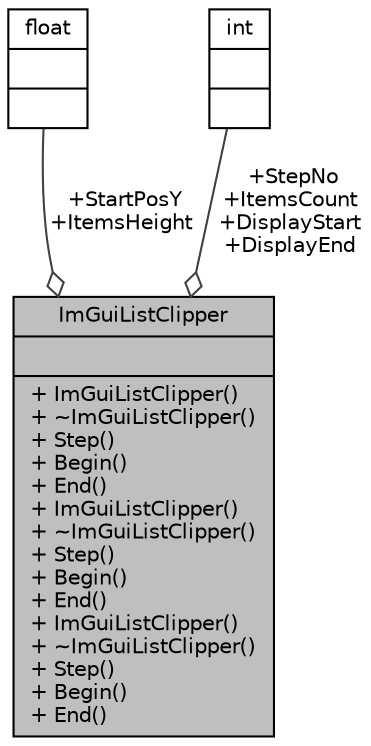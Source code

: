 digraph "ImGuiListClipper"
{
 // INTERACTIVE_SVG=YES
  bgcolor="transparent";
  edge [fontname="Helvetica",fontsize="10",labelfontname="Helvetica",labelfontsize="10"];
  node [fontname="Helvetica",fontsize="10",shape=record];
  Node1 [label="{ImGuiListClipper\n||+ ImGuiListClipper()\l+ ~ImGuiListClipper()\l+ Step()\l+ Begin()\l+ End()\l+ ImGuiListClipper()\l+ ~ImGuiListClipper()\l+ Step()\l+ Begin()\l+ End()\l+ ImGuiListClipper()\l+ ~ImGuiListClipper()\l+ Step()\l+ Begin()\l+ End()\l}",height=0.2,width=0.4,color="black", fillcolor="grey75", style="filled" fontcolor="black"];
  Node2 -> Node1 [color="grey25",fontsize="10",style="solid",label=" +StartPosY\n+ItemsHeight" ,arrowhead="odiamond",fontname="Helvetica"];
  Node2 [label="{float\n||}",height=0.2,width=0.4,color="black",URL="$d4/dc3/classfloat.html"];
  Node3 -> Node1 [color="grey25",fontsize="10",style="solid",label=" +StepNo\n+ItemsCount\n+DisplayStart\n+DisplayEnd" ,arrowhead="odiamond",fontname="Helvetica"];
  Node3 [label="{int\n||}",height=0.2,width=0.4,color="black",URL="$d1/da0/classint.html"];
}
